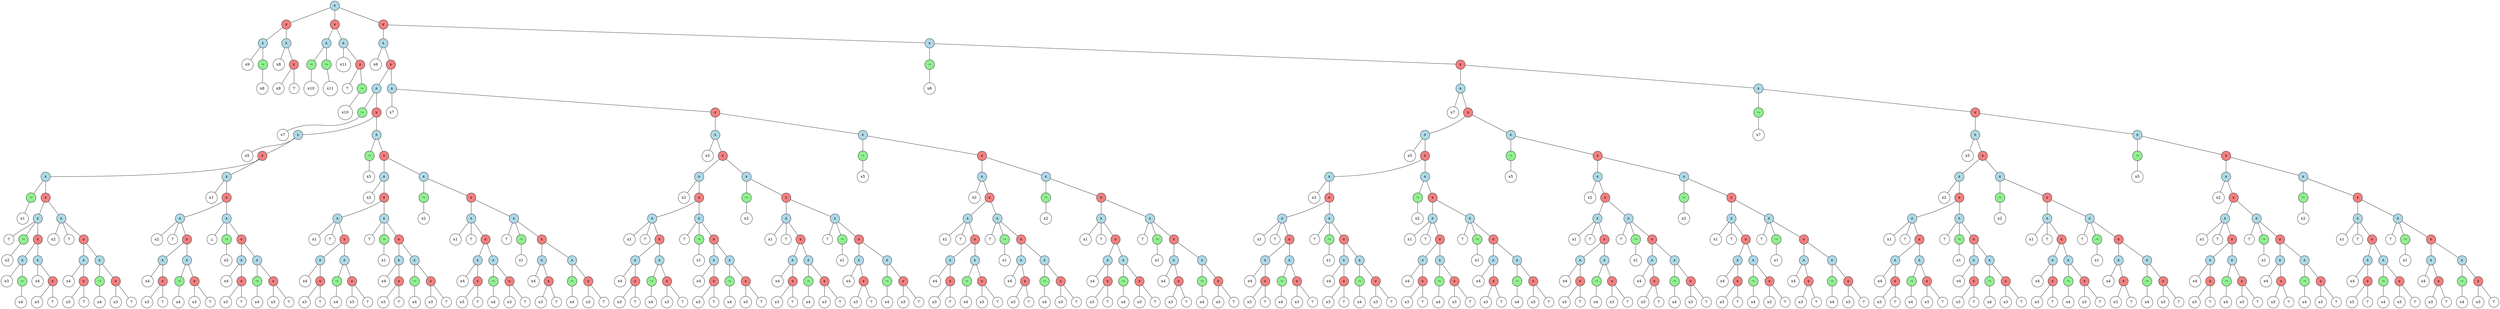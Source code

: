 graph {
	node [shape=circle]
	1 [label="∧" fillcolor=lightblue style=filled]
	2 [label="∨" fillcolor=lightcoral style=filled]
	1 -- 2
	3 [label="∧" fillcolor=lightblue style=filled]
	2 -- 3
	4 [label=x9]
	3 -- 4
	5 [label="¬" fillcolor=lightgreen style=filled]
	3 -- 5
	6 [label=x8]
	5 -- 6
	7 [label="∧" fillcolor=lightblue style=filled]
	2 -- 7
	8 [label=x8]
	7 -- 8
	9 [label="∨" fillcolor=lightcoral style=filled]
	7 -- 9
	10 [label=x9]
	9 -- 10
	11 [label="⊤"]
	9 -- 11
	12 [label="∨" fillcolor=lightcoral style=filled]
	1 -- 12
	13 [label="∧" fillcolor=lightblue style=filled]
	12 -- 13
	14 [label="¬" fillcolor=lightgreen style=filled]
	13 -- 14
	15 [label=x10]
	14 -- 15
	16 [label="¬" fillcolor=lightgreen style=filled]
	13 -- 16
	17 [label=x11]
	16 -- 17
	18 [label="∧" fillcolor=lightblue style=filled]
	12 -- 18
	19 [label=x11]
	18 -- 19
	20 [label="∨" fillcolor=lightcoral style=filled]
	18 -- 20
	21 [label="⊤"]
	20 -- 21
	22 [label="¬" fillcolor=lightgreen style=filled]
	20 -- 22
	23 [label=x10]
	22 -- 23
	24 [label="∨" fillcolor=lightcoral style=filled]
	1 -- 24
	25 [label="∧" fillcolor=lightblue style=filled]
	24 -- 25
	26 [label=x6]
	25 -- 26
	27 [label="∨" fillcolor=lightcoral style=filled]
	25 -- 27
	28 [label="∧" fillcolor=lightblue style=filled]
	27 -- 28
	29 [label="¬" fillcolor=lightgreen style=filled]
	28 -- 29
	30 [label=x7]
	29 -- 30
	31 [label="∨" fillcolor=lightcoral style=filled]
	28 -- 31
	32 [label="∧" fillcolor=lightblue style=filled]
	31 -- 32
	33 [label=x5]
	32 -- 33
	34 [label="∨" fillcolor=lightcoral style=filled]
	32 -- 34
	35 [label="∧" fillcolor=lightblue style=filled]
	34 -- 35
	36 [label="¬" fillcolor=lightgreen style=filled]
	35 -- 36
	37 [label=x1]
	36 -- 37
	38 [label="∨" fillcolor=lightcoral style=filled]
	35 -- 38
	39 [label="∧" fillcolor=lightblue style=filled]
	38 -- 39
	40 [label="⊤"]
	39 -- 40
	41 [label="¬" fillcolor=lightgreen style=filled]
	39 -- 41
	42 [label=x2]
	41 -- 42
	43 [label="∨" fillcolor=lightcoral style=filled]
	39 -- 43
	44 [label="∧" fillcolor=lightblue style=filled]
	43 -- 44
	45 [label=x3]
	44 -- 45
	46 [label="¬" fillcolor=lightgreen style=filled]
	44 -- 46
	47 [label=x4]
	46 -- 47
	48 [label="∧" fillcolor=lightblue style=filled]
	43 -- 48
	49 [label=x4]
	48 -- 49
	50 [label="∨" fillcolor=lightcoral style=filled]
	48 -- 50
	51 [label=x3]
	50 -- 51
	52 [label="⊤"]
	50 -- 52
	53 [label="∧" fillcolor=lightblue style=filled]
	38 -- 53
	54 [label=x2]
	53 -- 54
	55 [label="⊤"]
	53 -- 55
	56 [label="∨" fillcolor=lightcoral style=filled]
	53 -- 56
	57 [label="∧" fillcolor=lightblue style=filled]
	56 -- 57
	58 [label=x4]
	57 -- 58
	59 [label="∨" fillcolor=lightcoral style=filled]
	57 -- 59
	60 [label=x3]
	59 -- 60
	61 [label="⊤"]
	59 -- 61
	62 [label="∧" fillcolor=lightblue style=filled]
	56 -- 62
	63 [label="¬" fillcolor=lightgreen style=filled]
	62 -- 63
	64 [label=x4]
	63 -- 64
	65 [label="∨" fillcolor=lightcoral style=filled]
	62 -- 65
	66 [label=x3]
	65 -- 66
	67 [label="⊤"]
	65 -- 67
	68 [label="∧" fillcolor=lightblue style=filled]
	34 -- 68
	69 [label=x1]
	68 -- 69
	70 [label="∨" fillcolor=lightcoral style=filled]
	68 -- 70
	71 [label="∧" fillcolor=lightblue style=filled]
	70 -- 71
	72 [label=x2]
	71 -- 72
	73 [label="⊤"]
	71 -- 73
	74 [label="∨" fillcolor=lightcoral style=filled]
	71 -- 74
	75 [label="∧" fillcolor=lightblue style=filled]
	74 -- 75
	76 [label=x4]
	75 -- 76
	77 [label="∨" fillcolor=lightcoral style=filled]
	75 -- 77
	78 [label=x3]
	77 -- 78
	79 [label="⊤"]
	77 -- 79
	80 [label="∧" fillcolor=lightblue style=filled]
	74 -- 80
	81 [label="¬" fillcolor=lightgreen style=filled]
	80 -- 81
	82 [label=x4]
	81 -- 82
	83 [label="∨" fillcolor=lightcoral style=filled]
	80 -- 83
	84 [label=x3]
	83 -- 84
	85 [label="⊤"]
	83 -- 85
	86 [label="∧" fillcolor=lightblue style=filled]
	70 -- 86
	87 [label="⊥"]
	86 -- 87
	88 [label="¬" fillcolor=lightgreen style=filled]
	86 -- 88
	89 [label=x2]
	88 -- 89
	90 [label="∨" fillcolor=lightcoral style=filled]
	86 -- 90
	91 [label="∧" fillcolor=lightblue style=filled]
	90 -- 91
	92 [label=x4]
	91 -- 92
	93 [label="∨" fillcolor=lightcoral style=filled]
	91 -- 93
	94 [label=x3]
	93 -- 94
	95 [label="⊤"]
	93 -- 95
	96 [label="∧" fillcolor=lightblue style=filled]
	90 -- 96
	97 [label="¬" fillcolor=lightgreen style=filled]
	96 -- 97
	98 [label=x4]
	97 -- 98
	99 [label="∨" fillcolor=lightcoral style=filled]
	96 -- 99
	100 [label=x3]
	99 -- 100
	101 [label="⊤"]
	99 -- 101
	102 [label="∧" fillcolor=lightblue style=filled]
	31 -- 102
	103 [label="¬" fillcolor=lightgreen style=filled]
	102 -- 103
	104 [label=x5]
	103 -- 104
	105 [label="∨" fillcolor=lightcoral style=filled]
	102 -- 105
	106 [label="∧" fillcolor=lightblue style=filled]
	105 -- 106
	107 [label=x2]
	106 -- 107
	108 [label="∨" fillcolor=lightcoral style=filled]
	106 -- 108
	109 [label="∧" fillcolor=lightblue style=filled]
	108 -- 109
	110 [label=x1]
	109 -- 110
	111 [label="⊤"]
	109 -- 111
	112 [label="∨" fillcolor=lightcoral style=filled]
	109 -- 112
	113 [label="∧" fillcolor=lightblue style=filled]
	112 -- 113
	114 [label=x4]
	113 -- 114
	115 [label="∨" fillcolor=lightcoral style=filled]
	113 -- 115
	116 [label=x3]
	115 -- 116
	117 [label="⊤"]
	115 -- 117
	118 [label="∧" fillcolor=lightblue style=filled]
	112 -- 118
	119 [label="¬" fillcolor=lightgreen style=filled]
	118 -- 119
	120 [label=x4]
	119 -- 120
	121 [label="∨" fillcolor=lightcoral style=filled]
	118 -- 121
	122 [label=x3]
	121 -- 122
	123 [label="⊤"]
	121 -- 123
	124 [label="∧" fillcolor=lightblue style=filled]
	108 -- 124
	125 [label="⊤"]
	124 -- 125
	126 [label="¬" fillcolor=lightgreen style=filled]
	124 -- 126
	127 [label=x1]
	126 -- 127
	128 [label="∨" fillcolor=lightcoral style=filled]
	124 -- 128
	129 [label="∧" fillcolor=lightblue style=filled]
	128 -- 129
	130 [label=x4]
	129 -- 130
	131 [label="∨" fillcolor=lightcoral style=filled]
	129 -- 131
	132 [label=x3]
	131 -- 132
	133 [label="⊤"]
	131 -- 133
	134 [label="∧" fillcolor=lightblue style=filled]
	128 -- 134
	135 [label="¬" fillcolor=lightgreen style=filled]
	134 -- 135
	136 [label=x4]
	135 -- 136
	137 [label="∨" fillcolor=lightcoral style=filled]
	134 -- 137
	138 [label=x3]
	137 -- 138
	139 [label="⊤"]
	137 -- 139
	140 [label="∧" fillcolor=lightblue style=filled]
	105 -- 140
	141 [label="¬" fillcolor=lightgreen style=filled]
	140 -- 141
	142 [label=x2]
	141 -- 142
	143 [label="∨" fillcolor=lightcoral style=filled]
	140 -- 143
	144 [label="∧" fillcolor=lightblue style=filled]
	143 -- 144
	145 [label=x1]
	144 -- 145
	146 [label="⊤"]
	144 -- 146
	147 [label="∨" fillcolor=lightcoral style=filled]
	144 -- 147
	148 [label="∧" fillcolor=lightblue style=filled]
	147 -- 148
	149 [label=x4]
	148 -- 149
	150 [label="∨" fillcolor=lightcoral style=filled]
	148 -- 150
	151 [label=x3]
	150 -- 151
	152 [label="⊤"]
	150 -- 152
	153 [label="∧" fillcolor=lightblue style=filled]
	147 -- 153
	154 [label="¬" fillcolor=lightgreen style=filled]
	153 -- 154
	155 [label=x4]
	154 -- 155
	156 [label="∨" fillcolor=lightcoral style=filled]
	153 -- 156
	157 [label=x3]
	156 -- 157
	158 [label="⊤"]
	156 -- 158
	159 [label="∧" fillcolor=lightblue style=filled]
	143 -- 159
	160 [label="⊤"]
	159 -- 160
	161 [label="¬" fillcolor=lightgreen style=filled]
	159 -- 161
	162 [label=x1]
	161 -- 162
	163 [label="∨" fillcolor=lightcoral style=filled]
	159 -- 163
	164 [label="∧" fillcolor=lightblue style=filled]
	163 -- 164
	165 [label=x4]
	164 -- 165
	166 [label="∨" fillcolor=lightcoral style=filled]
	164 -- 166
	167 [label=x3]
	166 -- 167
	168 [label="⊤"]
	166 -- 168
	169 [label="∧" fillcolor=lightblue style=filled]
	163 -- 169
	170 [label="¬" fillcolor=lightgreen style=filled]
	169 -- 170
	171 [label=x4]
	170 -- 171
	172 [label="∨" fillcolor=lightcoral style=filled]
	169 -- 172
	173 [label=x3]
	172 -- 173
	174 [label="⊤"]
	172 -- 174
	175 [label="∧" fillcolor=lightblue style=filled]
	27 -- 175
	176 [label=x7]
	175 -- 176
	177 [label="∨" fillcolor=lightcoral style=filled]
	175 -- 177
	178 [label="∧" fillcolor=lightblue style=filled]
	177 -- 178
	179 [label=x5]
	178 -- 179
	180 [label="∨" fillcolor=lightcoral style=filled]
	178 -- 180
	181 [label="∧" fillcolor=lightblue style=filled]
	180 -- 181
	182 [label=x2]
	181 -- 182
	183 [label="∨" fillcolor=lightcoral style=filled]
	181 -- 183
	184 [label="∧" fillcolor=lightblue style=filled]
	183 -- 184
	185 [label=x1]
	184 -- 185
	186 [label="⊤"]
	184 -- 186
	187 [label="∨" fillcolor=lightcoral style=filled]
	184 -- 187
	188 [label="∧" fillcolor=lightblue style=filled]
	187 -- 188
	189 [label=x4]
	188 -- 189
	190 [label="∨" fillcolor=lightcoral style=filled]
	188 -- 190
	191 [label=x3]
	190 -- 191
	192 [label="⊤"]
	190 -- 192
	193 [label="∧" fillcolor=lightblue style=filled]
	187 -- 193
	194 [label="¬" fillcolor=lightgreen style=filled]
	193 -- 194
	195 [label=x4]
	194 -- 195
	196 [label="∨" fillcolor=lightcoral style=filled]
	193 -- 196
	197 [label=x3]
	196 -- 197
	198 [label="⊤"]
	196 -- 198
	199 [label="∧" fillcolor=lightblue style=filled]
	183 -- 199
	200 [label="⊤"]
	199 -- 200
	201 [label="¬" fillcolor=lightgreen style=filled]
	199 -- 201
	202 [label=x1]
	201 -- 202
	203 [label="∨" fillcolor=lightcoral style=filled]
	199 -- 203
	204 [label="∧" fillcolor=lightblue style=filled]
	203 -- 204
	205 [label=x4]
	204 -- 205
	206 [label="∨" fillcolor=lightcoral style=filled]
	204 -- 206
	207 [label=x3]
	206 -- 207
	208 [label="⊤"]
	206 -- 208
	209 [label="∧" fillcolor=lightblue style=filled]
	203 -- 209
	210 [label="¬" fillcolor=lightgreen style=filled]
	209 -- 210
	211 [label=x4]
	210 -- 211
	212 [label="∨" fillcolor=lightcoral style=filled]
	209 -- 212
	213 [label=x3]
	212 -- 213
	214 [label="⊤"]
	212 -- 214
	215 [label="∧" fillcolor=lightblue style=filled]
	180 -- 215
	216 [label="¬" fillcolor=lightgreen style=filled]
	215 -- 216
	217 [label=x2]
	216 -- 217
	218 [label="∨" fillcolor=lightcoral style=filled]
	215 -- 218
	219 [label="∧" fillcolor=lightblue style=filled]
	218 -- 219
	220 [label=x1]
	219 -- 220
	221 [label="⊤"]
	219 -- 221
	222 [label="∨" fillcolor=lightcoral style=filled]
	219 -- 222
	223 [label="∧" fillcolor=lightblue style=filled]
	222 -- 223
	224 [label=x4]
	223 -- 224
	225 [label="∨" fillcolor=lightcoral style=filled]
	223 -- 225
	226 [label=x3]
	225 -- 226
	227 [label="⊤"]
	225 -- 227
	228 [label="∧" fillcolor=lightblue style=filled]
	222 -- 228
	229 [label="¬" fillcolor=lightgreen style=filled]
	228 -- 229
	230 [label=x4]
	229 -- 230
	231 [label="∨" fillcolor=lightcoral style=filled]
	228 -- 231
	232 [label=x3]
	231 -- 232
	233 [label="⊤"]
	231 -- 233
	234 [label="∧" fillcolor=lightblue style=filled]
	218 -- 234
	235 [label="⊤"]
	234 -- 235
	236 [label="¬" fillcolor=lightgreen style=filled]
	234 -- 236
	237 [label=x1]
	236 -- 237
	238 [label="∨" fillcolor=lightcoral style=filled]
	234 -- 238
	239 [label="∧" fillcolor=lightblue style=filled]
	238 -- 239
	240 [label=x4]
	239 -- 240
	241 [label="∨" fillcolor=lightcoral style=filled]
	239 -- 241
	242 [label=x3]
	241 -- 242
	243 [label="⊤"]
	241 -- 243
	244 [label="∧" fillcolor=lightblue style=filled]
	238 -- 244
	245 [label="¬" fillcolor=lightgreen style=filled]
	244 -- 245
	246 [label=x4]
	245 -- 246
	247 [label="∨" fillcolor=lightcoral style=filled]
	244 -- 247
	248 [label=x3]
	247 -- 248
	249 [label="⊤"]
	247 -- 249
	250 [label="∧" fillcolor=lightblue style=filled]
	177 -- 250
	251 [label="¬" fillcolor=lightgreen style=filled]
	250 -- 251
	252 [label=x5]
	251 -- 252
	253 [label="∨" fillcolor=lightcoral style=filled]
	250 -- 253
	254 [label="∧" fillcolor=lightblue style=filled]
	253 -- 254
	255 [label=x2]
	254 -- 255
	256 [label="∨" fillcolor=lightcoral style=filled]
	254 -- 256
	257 [label="∧" fillcolor=lightblue style=filled]
	256 -- 257
	258 [label=x1]
	257 -- 258
	259 [label="⊤"]
	257 -- 259
	260 [label="∨" fillcolor=lightcoral style=filled]
	257 -- 260
	261 [label="∧" fillcolor=lightblue style=filled]
	260 -- 261
	262 [label=x4]
	261 -- 262
	263 [label="∨" fillcolor=lightcoral style=filled]
	261 -- 263
	264 [label=x3]
	263 -- 264
	265 [label="⊤"]
	263 -- 265
	266 [label="∧" fillcolor=lightblue style=filled]
	260 -- 266
	267 [label="¬" fillcolor=lightgreen style=filled]
	266 -- 267
	268 [label=x4]
	267 -- 268
	269 [label="∨" fillcolor=lightcoral style=filled]
	266 -- 269
	270 [label=x3]
	269 -- 270
	271 [label="⊤"]
	269 -- 271
	272 [label="∧" fillcolor=lightblue style=filled]
	256 -- 272
	273 [label="⊤"]
	272 -- 273
	274 [label="¬" fillcolor=lightgreen style=filled]
	272 -- 274
	275 [label=x1]
	274 -- 275
	276 [label="∨" fillcolor=lightcoral style=filled]
	272 -- 276
	277 [label="∧" fillcolor=lightblue style=filled]
	276 -- 277
	278 [label=x4]
	277 -- 278
	279 [label="∨" fillcolor=lightcoral style=filled]
	277 -- 279
	280 [label=x3]
	279 -- 280
	281 [label="⊤"]
	279 -- 281
	282 [label="∧" fillcolor=lightblue style=filled]
	276 -- 282
	283 [label="¬" fillcolor=lightgreen style=filled]
	282 -- 283
	284 [label=x4]
	283 -- 284
	285 [label="∨" fillcolor=lightcoral style=filled]
	282 -- 285
	286 [label=x3]
	285 -- 286
	287 [label="⊤"]
	285 -- 287
	288 [label="∧" fillcolor=lightblue style=filled]
	253 -- 288
	289 [label="¬" fillcolor=lightgreen style=filled]
	288 -- 289
	290 [label=x2]
	289 -- 290
	291 [label="∨" fillcolor=lightcoral style=filled]
	288 -- 291
	292 [label="∧" fillcolor=lightblue style=filled]
	291 -- 292
	293 [label=x1]
	292 -- 293
	294 [label="⊤"]
	292 -- 294
	295 [label="∨" fillcolor=lightcoral style=filled]
	292 -- 295
	296 [label="∧" fillcolor=lightblue style=filled]
	295 -- 296
	297 [label=x4]
	296 -- 297
	298 [label="∨" fillcolor=lightcoral style=filled]
	296 -- 298
	299 [label=x3]
	298 -- 299
	300 [label="⊤"]
	298 -- 300
	301 [label="∧" fillcolor=lightblue style=filled]
	295 -- 301
	302 [label="¬" fillcolor=lightgreen style=filled]
	301 -- 302
	303 [label=x4]
	302 -- 303
	304 [label="∨" fillcolor=lightcoral style=filled]
	301 -- 304
	305 [label=x3]
	304 -- 305
	306 [label="⊤"]
	304 -- 306
	307 [label="∧" fillcolor=lightblue style=filled]
	291 -- 307
	308 [label="⊤"]
	307 -- 308
	309 [label="¬" fillcolor=lightgreen style=filled]
	307 -- 309
	310 [label=x1]
	309 -- 310
	311 [label="∨" fillcolor=lightcoral style=filled]
	307 -- 311
	312 [label="∧" fillcolor=lightblue style=filled]
	311 -- 312
	313 [label=x4]
	312 -- 313
	314 [label="∨" fillcolor=lightcoral style=filled]
	312 -- 314
	315 [label=x3]
	314 -- 315
	316 [label="⊤"]
	314 -- 316
	317 [label="∧" fillcolor=lightblue style=filled]
	311 -- 317
	318 [label="¬" fillcolor=lightgreen style=filled]
	317 -- 318
	319 [label=x4]
	318 -- 319
	320 [label="∨" fillcolor=lightcoral style=filled]
	317 -- 320
	321 [label=x3]
	320 -- 321
	322 [label="⊤"]
	320 -- 322
	323 [label="∧" fillcolor=lightblue style=filled]
	24 -- 323
	324 [label="¬" fillcolor=lightgreen style=filled]
	323 -- 324
	325 [label=x6]
	324 -- 325
	326 [label="∨" fillcolor=lightcoral style=filled]
	323 -- 326
	327 [label="∧" fillcolor=lightblue style=filled]
	326 -- 327
	328 [label=x7]
	327 -- 328
	329 [label="∨" fillcolor=lightcoral style=filled]
	327 -- 329
	330 [label="∧" fillcolor=lightblue style=filled]
	329 -- 330
	331 [label=x5]
	330 -- 331
	332 [label="∨" fillcolor=lightcoral style=filled]
	330 -- 332
	333 [label="∧" fillcolor=lightblue style=filled]
	332 -- 333
	334 [label=x2]
	333 -- 334
	335 [label="∨" fillcolor=lightcoral style=filled]
	333 -- 335
	336 [label="∧" fillcolor=lightblue style=filled]
	335 -- 336
	337 [label=x1]
	336 -- 337
	338 [label="⊤"]
	336 -- 338
	339 [label="∨" fillcolor=lightcoral style=filled]
	336 -- 339
	340 [label="∧" fillcolor=lightblue style=filled]
	339 -- 340
	341 [label=x4]
	340 -- 341
	342 [label="∨" fillcolor=lightcoral style=filled]
	340 -- 342
	343 [label=x3]
	342 -- 343
	344 [label="⊤"]
	342 -- 344
	345 [label="∧" fillcolor=lightblue style=filled]
	339 -- 345
	346 [label="¬" fillcolor=lightgreen style=filled]
	345 -- 346
	347 [label=x4]
	346 -- 347
	348 [label="∨" fillcolor=lightcoral style=filled]
	345 -- 348
	349 [label=x3]
	348 -- 349
	350 [label="⊤"]
	348 -- 350
	351 [label="∧" fillcolor=lightblue style=filled]
	335 -- 351
	352 [label="⊤"]
	351 -- 352
	353 [label="¬" fillcolor=lightgreen style=filled]
	351 -- 353
	354 [label=x1]
	353 -- 354
	355 [label="∨" fillcolor=lightcoral style=filled]
	351 -- 355
	356 [label="∧" fillcolor=lightblue style=filled]
	355 -- 356
	357 [label=x4]
	356 -- 357
	358 [label="∨" fillcolor=lightcoral style=filled]
	356 -- 358
	359 [label=x3]
	358 -- 359
	360 [label="⊤"]
	358 -- 360
	361 [label="∧" fillcolor=lightblue style=filled]
	355 -- 361
	362 [label="¬" fillcolor=lightgreen style=filled]
	361 -- 362
	363 [label=x4]
	362 -- 363
	364 [label="∨" fillcolor=lightcoral style=filled]
	361 -- 364
	365 [label=x3]
	364 -- 365
	366 [label="⊤"]
	364 -- 366
	367 [label="∧" fillcolor=lightblue style=filled]
	332 -- 367
	368 [label="¬" fillcolor=lightgreen style=filled]
	367 -- 368
	369 [label=x2]
	368 -- 369
	370 [label="∨" fillcolor=lightcoral style=filled]
	367 -- 370
	371 [label="∧" fillcolor=lightblue style=filled]
	370 -- 371
	372 [label=x1]
	371 -- 372
	373 [label="⊤"]
	371 -- 373
	374 [label="∨" fillcolor=lightcoral style=filled]
	371 -- 374
	375 [label="∧" fillcolor=lightblue style=filled]
	374 -- 375
	376 [label=x4]
	375 -- 376
	377 [label="∨" fillcolor=lightcoral style=filled]
	375 -- 377
	378 [label=x3]
	377 -- 378
	379 [label="⊤"]
	377 -- 379
	380 [label="∧" fillcolor=lightblue style=filled]
	374 -- 380
	381 [label="¬" fillcolor=lightgreen style=filled]
	380 -- 381
	382 [label=x4]
	381 -- 382
	383 [label="∨" fillcolor=lightcoral style=filled]
	380 -- 383
	384 [label=x3]
	383 -- 384
	385 [label="⊤"]
	383 -- 385
	386 [label="∧" fillcolor=lightblue style=filled]
	370 -- 386
	387 [label="⊤"]
	386 -- 387
	388 [label="¬" fillcolor=lightgreen style=filled]
	386 -- 388
	389 [label=x1]
	388 -- 389
	390 [label="∨" fillcolor=lightcoral style=filled]
	386 -- 390
	391 [label="∧" fillcolor=lightblue style=filled]
	390 -- 391
	392 [label=x4]
	391 -- 392
	393 [label="∨" fillcolor=lightcoral style=filled]
	391 -- 393
	394 [label=x3]
	393 -- 394
	395 [label="⊤"]
	393 -- 395
	396 [label="∧" fillcolor=lightblue style=filled]
	390 -- 396
	397 [label="¬" fillcolor=lightgreen style=filled]
	396 -- 397
	398 [label=x4]
	397 -- 398
	399 [label="∨" fillcolor=lightcoral style=filled]
	396 -- 399
	400 [label=x3]
	399 -- 400
	401 [label="⊤"]
	399 -- 401
	402 [label="∧" fillcolor=lightblue style=filled]
	329 -- 402
	403 [label="¬" fillcolor=lightgreen style=filled]
	402 -- 403
	404 [label=x5]
	403 -- 404
	405 [label="∨" fillcolor=lightcoral style=filled]
	402 -- 405
	406 [label="∧" fillcolor=lightblue style=filled]
	405 -- 406
	407 [label=x2]
	406 -- 407
	408 [label="∨" fillcolor=lightcoral style=filled]
	406 -- 408
	409 [label="∧" fillcolor=lightblue style=filled]
	408 -- 409
	410 [label=x1]
	409 -- 410
	411 [label="⊤"]
	409 -- 411
	412 [label="∨" fillcolor=lightcoral style=filled]
	409 -- 412
	413 [label="∧" fillcolor=lightblue style=filled]
	412 -- 413
	414 [label=x4]
	413 -- 414
	415 [label="∨" fillcolor=lightcoral style=filled]
	413 -- 415
	416 [label=x3]
	415 -- 416
	417 [label="⊤"]
	415 -- 417
	418 [label="∧" fillcolor=lightblue style=filled]
	412 -- 418
	419 [label="¬" fillcolor=lightgreen style=filled]
	418 -- 419
	420 [label=x4]
	419 -- 420
	421 [label="∨" fillcolor=lightcoral style=filled]
	418 -- 421
	422 [label=x3]
	421 -- 422
	423 [label="⊤"]
	421 -- 423
	424 [label="∧" fillcolor=lightblue style=filled]
	408 -- 424
	425 [label="⊤"]
	424 -- 425
	426 [label="¬" fillcolor=lightgreen style=filled]
	424 -- 426
	427 [label=x1]
	426 -- 427
	428 [label="∨" fillcolor=lightcoral style=filled]
	424 -- 428
	429 [label="∧" fillcolor=lightblue style=filled]
	428 -- 429
	430 [label=x4]
	429 -- 430
	431 [label="∨" fillcolor=lightcoral style=filled]
	429 -- 431
	432 [label=x3]
	431 -- 432
	433 [label="⊤"]
	431 -- 433
	434 [label="∧" fillcolor=lightblue style=filled]
	428 -- 434
	435 [label="¬" fillcolor=lightgreen style=filled]
	434 -- 435
	436 [label=x4]
	435 -- 436
	437 [label="∨" fillcolor=lightcoral style=filled]
	434 -- 437
	438 [label=x3]
	437 -- 438
	439 [label="⊤"]
	437 -- 439
	440 [label="∧" fillcolor=lightblue style=filled]
	405 -- 440
	441 [label="¬" fillcolor=lightgreen style=filled]
	440 -- 441
	442 [label=x2]
	441 -- 442
	443 [label="∨" fillcolor=lightcoral style=filled]
	440 -- 443
	444 [label="∧" fillcolor=lightblue style=filled]
	443 -- 444
	445 [label=x1]
	444 -- 445
	446 [label="⊤"]
	444 -- 446
	447 [label="∨" fillcolor=lightcoral style=filled]
	444 -- 447
	448 [label="∧" fillcolor=lightblue style=filled]
	447 -- 448
	449 [label=x4]
	448 -- 449
	450 [label="∨" fillcolor=lightcoral style=filled]
	448 -- 450
	451 [label=x3]
	450 -- 451
	452 [label="⊤"]
	450 -- 452
	453 [label="∧" fillcolor=lightblue style=filled]
	447 -- 453
	454 [label="¬" fillcolor=lightgreen style=filled]
	453 -- 454
	455 [label=x4]
	454 -- 455
	456 [label="∨" fillcolor=lightcoral style=filled]
	453 -- 456
	457 [label=x3]
	456 -- 457
	458 [label="⊤"]
	456 -- 458
	459 [label="∧" fillcolor=lightblue style=filled]
	443 -- 459
	460 [label="⊤"]
	459 -- 460
	461 [label="¬" fillcolor=lightgreen style=filled]
	459 -- 461
	462 [label=x1]
	461 -- 462
	463 [label="∨" fillcolor=lightcoral style=filled]
	459 -- 463
	464 [label="∧" fillcolor=lightblue style=filled]
	463 -- 464
	465 [label=x4]
	464 -- 465
	466 [label="∨" fillcolor=lightcoral style=filled]
	464 -- 466
	467 [label=x3]
	466 -- 467
	468 [label="⊤"]
	466 -- 468
	469 [label="∧" fillcolor=lightblue style=filled]
	463 -- 469
	470 [label="¬" fillcolor=lightgreen style=filled]
	469 -- 470
	471 [label=x4]
	470 -- 471
	472 [label="∨" fillcolor=lightcoral style=filled]
	469 -- 472
	473 [label=x3]
	472 -- 473
	474 [label="⊤"]
	472 -- 474
	475 [label="∧" fillcolor=lightblue style=filled]
	326 -- 475
	476 [label="¬" fillcolor=lightgreen style=filled]
	475 -- 476
	477 [label=x7]
	476 -- 477
	478 [label="∨" fillcolor=lightcoral style=filled]
	475 -- 478
	479 [label="∧" fillcolor=lightblue style=filled]
	478 -- 479
	480 [label=x5]
	479 -- 480
	481 [label="∨" fillcolor=lightcoral style=filled]
	479 -- 481
	482 [label="∧" fillcolor=lightblue style=filled]
	481 -- 482
	483 [label=x2]
	482 -- 483
	484 [label="∨" fillcolor=lightcoral style=filled]
	482 -- 484
	485 [label="∧" fillcolor=lightblue style=filled]
	484 -- 485
	486 [label=x1]
	485 -- 486
	487 [label="⊤"]
	485 -- 487
	488 [label="∨" fillcolor=lightcoral style=filled]
	485 -- 488
	489 [label="∧" fillcolor=lightblue style=filled]
	488 -- 489
	490 [label=x4]
	489 -- 490
	491 [label="∨" fillcolor=lightcoral style=filled]
	489 -- 491
	492 [label=x3]
	491 -- 492
	493 [label="⊤"]
	491 -- 493
	494 [label="∧" fillcolor=lightblue style=filled]
	488 -- 494
	495 [label="¬" fillcolor=lightgreen style=filled]
	494 -- 495
	496 [label=x4]
	495 -- 496
	497 [label="∨" fillcolor=lightcoral style=filled]
	494 -- 497
	498 [label=x3]
	497 -- 498
	499 [label="⊤"]
	497 -- 499
	500 [label="∧" fillcolor=lightblue style=filled]
	484 -- 500
	501 [label="⊤"]
	500 -- 501
	502 [label="¬" fillcolor=lightgreen style=filled]
	500 -- 502
	503 [label=x1]
	502 -- 503
	504 [label="∨" fillcolor=lightcoral style=filled]
	500 -- 504
	505 [label="∧" fillcolor=lightblue style=filled]
	504 -- 505
	506 [label=x4]
	505 -- 506
	507 [label="∨" fillcolor=lightcoral style=filled]
	505 -- 507
	508 [label=x3]
	507 -- 508
	509 [label="⊤"]
	507 -- 509
	510 [label="∧" fillcolor=lightblue style=filled]
	504 -- 510
	511 [label="¬" fillcolor=lightgreen style=filled]
	510 -- 511
	512 [label=x4]
	511 -- 512
	513 [label="∨" fillcolor=lightcoral style=filled]
	510 -- 513
	514 [label=x3]
	513 -- 514
	515 [label="⊤"]
	513 -- 515
	516 [label="∧" fillcolor=lightblue style=filled]
	481 -- 516
	517 [label="¬" fillcolor=lightgreen style=filled]
	516 -- 517
	518 [label=x2]
	517 -- 518
	519 [label="∨" fillcolor=lightcoral style=filled]
	516 -- 519
	520 [label="∧" fillcolor=lightblue style=filled]
	519 -- 520
	521 [label=x1]
	520 -- 521
	522 [label="⊤"]
	520 -- 522
	523 [label="∨" fillcolor=lightcoral style=filled]
	520 -- 523
	524 [label="∧" fillcolor=lightblue style=filled]
	523 -- 524
	525 [label=x4]
	524 -- 525
	526 [label="∨" fillcolor=lightcoral style=filled]
	524 -- 526
	527 [label=x3]
	526 -- 527
	528 [label="⊤"]
	526 -- 528
	529 [label="∧" fillcolor=lightblue style=filled]
	523 -- 529
	530 [label="¬" fillcolor=lightgreen style=filled]
	529 -- 530
	531 [label=x4]
	530 -- 531
	532 [label="∨" fillcolor=lightcoral style=filled]
	529 -- 532
	533 [label=x3]
	532 -- 533
	534 [label="⊤"]
	532 -- 534
	535 [label="∧" fillcolor=lightblue style=filled]
	519 -- 535
	536 [label="⊤"]
	535 -- 536
	537 [label="¬" fillcolor=lightgreen style=filled]
	535 -- 537
	538 [label=x1]
	537 -- 538
	539 [label="∨" fillcolor=lightcoral style=filled]
	535 -- 539
	540 [label="∧" fillcolor=lightblue style=filled]
	539 -- 540
	541 [label=x4]
	540 -- 541
	542 [label="∨" fillcolor=lightcoral style=filled]
	540 -- 542
	543 [label=x3]
	542 -- 543
	544 [label="⊤"]
	542 -- 544
	545 [label="∧" fillcolor=lightblue style=filled]
	539 -- 545
	546 [label="¬" fillcolor=lightgreen style=filled]
	545 -- 546
	547 [label=x4]
	546 -- 547
	548 [label="∨" fillcolor=lightcoral style=filled]
	545 -- 548
	549 [label=x3]
	548 -- 549
	550 [label="⊤"]
	548 -- 550
	551 [label="∧" fillcolor=lightblue style=filled]
	478 -- 551
	552 [label="¬" fillcolor=lightgreen style=filled]
	551 -- 552
	553 [label=x5]
	552 -- 553
	554 [label="∨" fillcolor=lightcoral style=filled]
	551 -- 554
	555 [label="∧" fillcolor=lightblue style=filled]
	554 -- 555
	556 [label=x2]
	555 -- 556
	557 [label="∨" fillcolor=lightcoral style=filled]
	555 -- 557
	558 [label="∧" fillcolor=lightblue style=filled]
	557 -- 558
	559 [label=x1]
	558 -- 559
	560 [label="⊤"]
	558 -- 560
	561 [label="∨" fillcolor=lightcoral style=filled]
	558 -- 561
	562 [label="∧" fillcolor=lightblue style=filled]
	561 -- 562
	563 [label=x4]
	562 -- 563
	564 [label="∨" fillcolor=lightcoral style=filled]
	562 -- 564
	565 [label=x3]
	564 -- 565
	566 [label="⊤"]
	564 -- 566
	567 [label="∧" fillcolor=lightblue style=filled]
	561 -- 567
	568 [label="¬" fillcolor=lightgreen style=filled]
	567 -- 568
	569 [label=x4]
	568 -- 569
	570 [label="∨" fillcolor=lightcoral style=filled]
	567 -- 570
	571 [label=x3]
	570 -- 571
	572 [label="⊤"]
	570 -- 572
	573 [label="∧" fillcolor=lightblue style=filled]
	557 -- 573
	574 [label="⊤"]
	573 -- 574
	575 [label="¬" fillcolor=lightgreen style=filled]
	573 -- 575
	576 [label=x1]
	575 -- 576
	577 [label="∨" fillcolor=lightcoral style=filled]
	573 -- 577
	578 [label="∧" fillcolor=lightblue style=filled]
	577 -- 578
	579 [label=x4]
	578 -- 579
	580 [label="∨" fillcolor=lightcoral style=filled]
	578 -- 580
	581 [label=x3]
	580 -- 581
	582 [label="⊤"]
	580 -- 582
	583 [label="∧" fillcolor=lightblue style=filled]
	577 -- 583
	584 [label="¬" fillcolor=lightgreen style=filled]
	583 -- 584
	585 [label=x4]
	584 -- 585
	586 [label="∨" fillcolor=lightcoral style=filled]
	583 -- 586
	587 [label=x3]
	586 -- 587
	588 [label="⊤"]
	586 -- 588
	589 [label="∧" fillcolor=lightblue style=filled]
	554 -- 589
	590 [label="¬" fillcolor=lightgreen style=filled]
	589 -- 590
	591 [label=x2]
	590 -- 591
	592 [label="∨" fillcolor=lightcoral style=filled]
	589 -- 592
	593 [label="∧" fillcolor=lightblue style=filled]
	592 -- 593
	594 [label=x1]
	593 -- 594
	595 [label="⊤"]
	593 -- 595
	596 [label="∨" fillcolor=lightcoral style=filled]
	593 -- 596
	597 [label="∧" fillcolor=lightblue style=filled]
	596 -- 597
	598 [label=x4]
	597 -- 598
	599 [label="∨" fillcolor=lightcoral style=filled]
	597 -- 599
	600 [label=x3]
	599 -- 600
	601 [label="⊤"]
	599 -- 601
	602 [label="∧" fillcolor=lightblue style=filled]
	596 -- 602
	603 [label="¬" fillcolor=lightgreen style=filled]
	602 -- 603
	604 [label=x4]
	603 -- 604
	605 [label="∨" fillcolor=lightcoral style=filled]
	602 -- 605
	606 [label=x3]
	605 -- 606
	607 [label="⊤"]
	605 -- 607
	608 [label="∧" fillcolor=lightblue style=filled]
	592 -- 608
	609 [label="⊤"]
	608 -- 609
	610 [label="¬" fillcolor=lightgreen style=filled]
	608 -- 610
	611 [label=x1]
	610 -- 611
	612 [label="∨" fillcolor=lightcoral style=filled]
	608 -- 612
	613 [label="∧" fillcolor=lightblue style=filled]
	612 -- 613
	614 [label=x4]
	613 -- 614
	615 [label="∨" fillcolor=lightcoral style=filled]
	613 -- 615
	616 [label=x3]
	615 -- 616
	617 [label="⊤"]
	615 -- 617
	618 [label="∧" fillcolor=lightblue style=filled]
	612 -- 618
	619 [label="¬" fillcolor=lightgreen style=filled]
	618 -- 619
	620 [label=x4]
	619 -- 620
	621 [label="∨" fillcolor=lightcoral style=filled]
	618 -- 621
	622 [label=x3]
	621 -- 622
	623 [label="⊤"]
	621 -- 623
}
